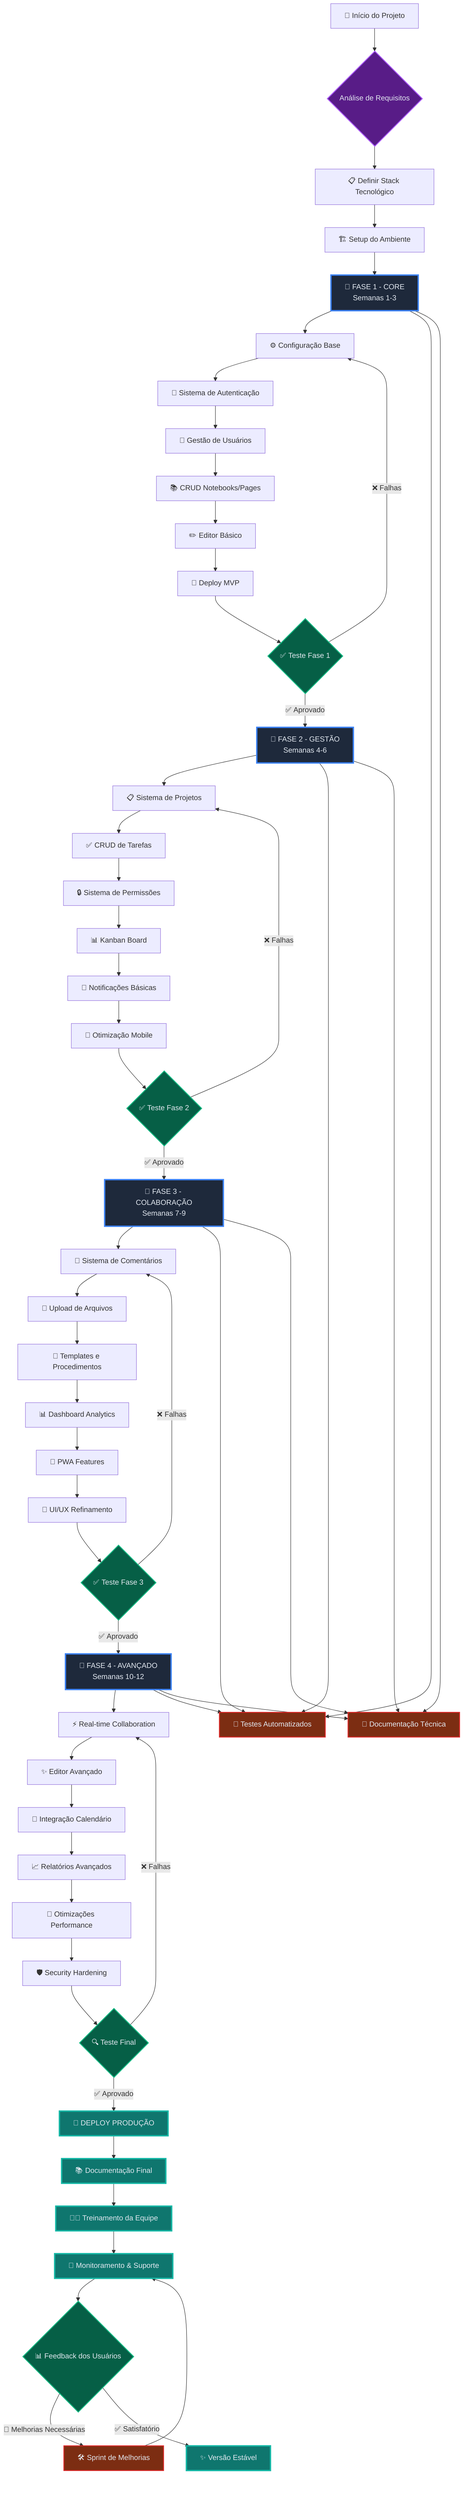 graph TD
    A[🎯 Início do Projeto] --> B{Análise de Requisitos}
    B --> C[📋 Definir Stack Tecnológico]
    C --> D[🏗️ Setup do Ambiente]
    
    D --> E[🔐 FASE 1 - CORE<br/>Semanas 1-3]
    E --> E1[⚙️ Configuração Base]
    E1 --> E2[🔑 Sistema de Autenticação]
    E2 --> E3[👥 Gestão de Usuários]
    E3 --> E4[📚 CRUD Notebooks/Pages]
    E4 --> E5[✏️ Editor Básico]
    E5 --> E6[🚀 Deploy MVP]
    
    E6 --> F{✅ Teste Fase 1}
    F -->|❌ Falhas| E1
    F -->|✅ Aprovado| G
    
    G[🎯 FASE 2 - GESTÃO<br/>Semanas 4-6]
    G --> G1[📋 Sistema de Projetos]
    G1 --> G2[✅ CRUD de Tarefas]
    G2 --> G3[🔒 Sistema de Permissões]
    G3 --> G4[📊 Kanban Board]
    G4 --> G5[🔔 Notificações Básicas]
    G5 --> G6[📱 Otimização Mobile]
    
    G6 --> H{✅ Teste Fase 2}
    H -->|❌ Falhas| G1
    H -->|✅ Aprovado| I
    
    I[💬 FASE 3 - COLABORAÇÃO<br/>Semanas 7-9]
    I --> I1[💬 Sistema de Comentários]
    I1 --> I2[📁 Upload de Arquivos]
    I2 --> I3[📄 Templates e Procedimentos]
    I3 --> I4[📊 Dashboard Analytics]
    I4 --> I5[📱 PWA Features]
    I5 --> I6[🎨 UI/UX Refinamento]
    
    I6 --> J{✅ Teste Fase 3}
    J -->|❌ Falhas| I1
    J -->|✅ Aprovado| K
    
    K[🚀 FASE 4 - AVANÇADO<br/>Semanas 10-12]
    K --> K1[⚡ Real-time Collaboration]
    K1 --> K2[✨ Editor Avançado]
    K2 --> K3[📅 Integração Calendário]
    K3 --> K4[📈 Relatórios Avançados]
    K4 --> K5[🔧 Otimizações Performance]
    K5 --> K6[🛡️ Security Hardening]
    
    K6 --> L{🔍 Teste Final}
    L -->|❌ Falhas| K1
    L -->|✅ Aprovado| M
    
    M[🎉 DEPLOY PRODUÇÃO]
    M --> N[📚 Documentação Final]
    N --> O[👨‍🏫 Treinamento da Equipe]
    O --> P[🔄 Monitoramento & Suporte]
    
    %% Processos Paralelos
    E --> Q[🧪 Testes Automatizados]
    G --> Q
    I --> Q
    K --> Q
    
    E --> R[📖 Documentação Técnica]
    G --> R
    I --> R
    K --> R
    
    %% Feedback Loops
    P --> S{📊 Feedback dos Usuários}
    S -->|🔧 Melhorias Necessárias| T[🛠️ Sprint de Melhorias]
    T --> P
    S -->|✅ Satisfatório| U[✨ Versão Estável]
    
    %% Styling
    classDef phaseStyle fill:#1e293b,stroke:#3b82f6,stroke-width:3px,color:#e2e8f0
    classDef testStyle fill:#065f46,stroke:#10b981,stroke-width:2px,color:#e2e8f0
    classDef processStyle fill:#7c2d12,stroke:#dc2626,stroke-width:2px,color:#e2e8f0
    classDef decisionStyle fill:#581c87,stroke:#a855f7,stroke-width:2px,color:#e2e8f0
    classDef finalStyle fill:#0f766e,stroke:#14b8a6,stroke-width:3px,color:#e2e8f0
    
    class E,G,I,K phaseStyle
    class F,H,J,L,S testStyle
    class Q,R,T processStyle
    class B decisionStyle
    class M,N,O,P,U finalStyle